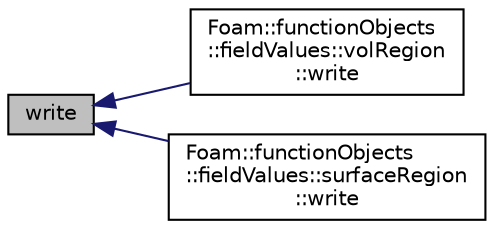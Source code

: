 digraph "write"
{
  bgcolor="transparent";
  edge [fontname="Helvetica",fontsize="10",labelfontname="Helvetica",labelfontsize="10"];
  node [fontname="Helvetica",fontsize="10",shape=record];
  rankdir="LR";
  Node1 [label="write",height=0.2,width=0.4,color="black", fillcolor="grey75", style="filled", fontcolor="black"];
  Node1 -> Node2 [dir="back",color="midnightblue",fontsize="10",style="solid",fontname="Helvetica"];
  Node2 [label="Foam::functionObjects\l::fieldValues::volRegion\l::write",height=0.2,width=0.4,color="black",URL="$a02918.html#ae8f6374e29a250261b3979bbd6e5cb40",tooltip="Calculate and write. "];
  Node1 -> Node3 [dir="back",color="midnightblue",fontsize="10",style="solid",fontname="Helvetica"];
  Node3 [label="Foam::functionObjects\l::fieldValues::surfaceRegion\l::write",height=0.2,width=0.4,color="black",URL="$a02577.html#ae8f6374e29a250261b3979bbd6e5cb40",tooltip="Calculate and write. "];
}
